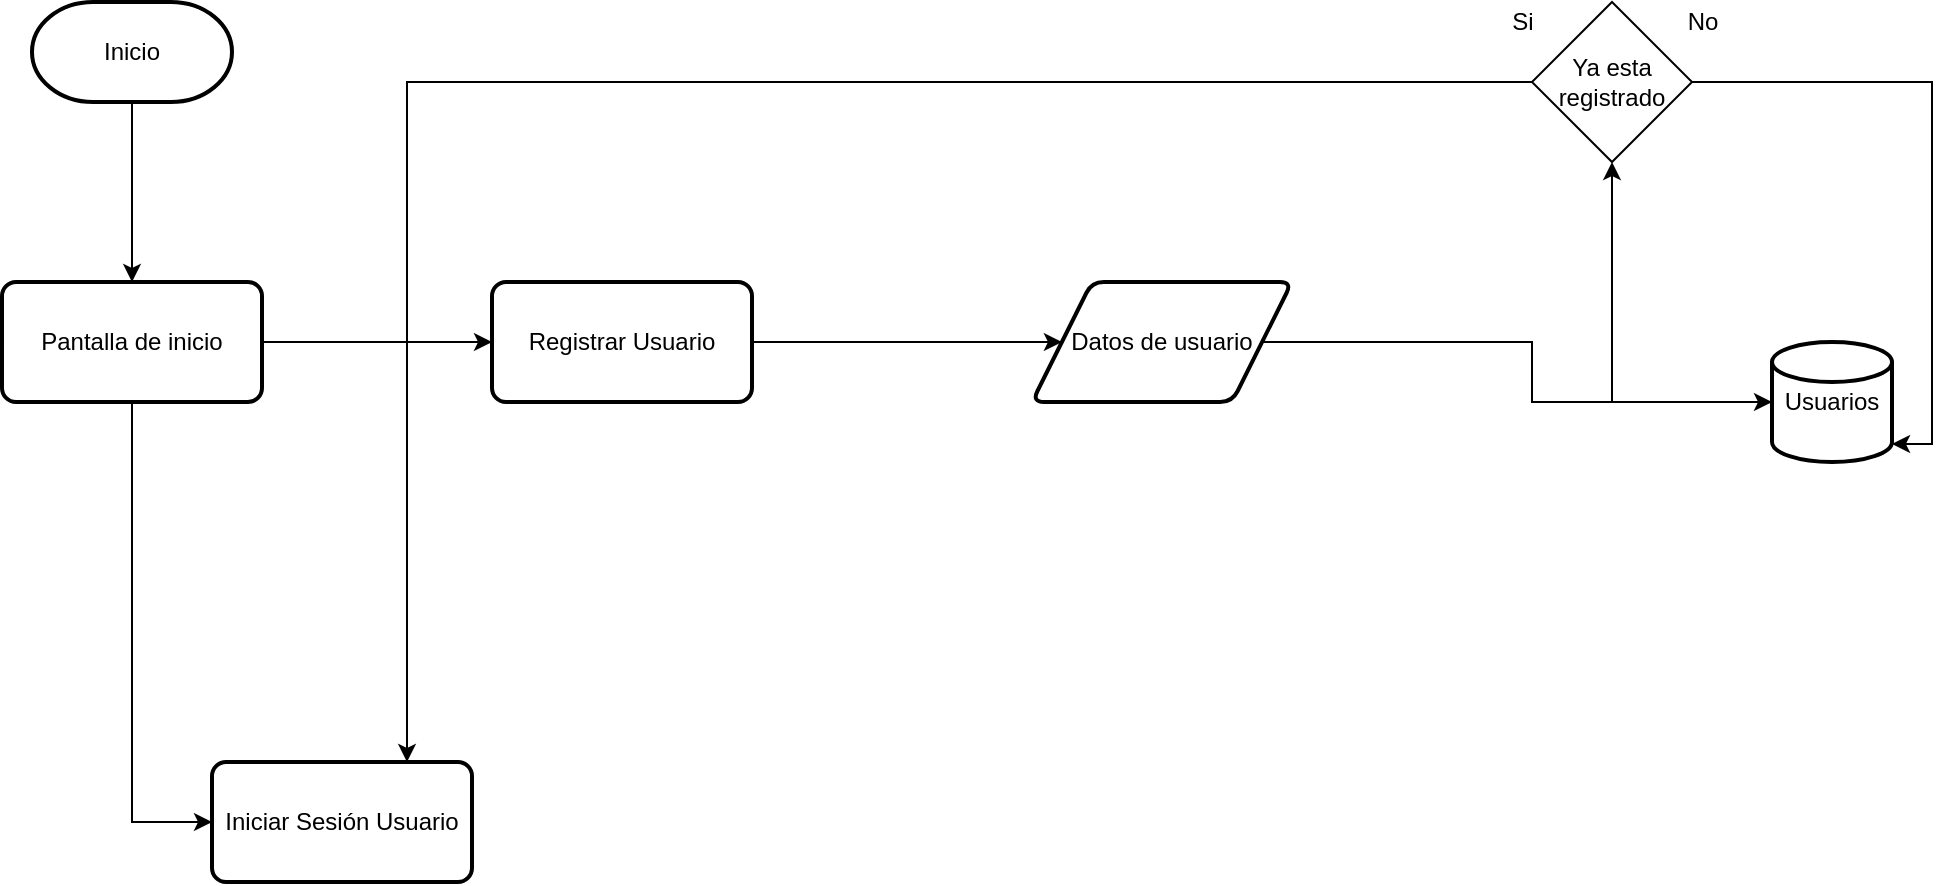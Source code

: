 <mxfile version="13.7.8" type="github">
  <diagram id="FviH7WdWDiOahbcqMCGG" name="Página-1">
    <mxGraphModel dx="1108" dy="455" grid="1" gridSize="10" guides="1" tooltips="1" connect="1" arrows="1" fold="1" page="1" pageScale="1" pageWidth="827" pageHeight="1169" math="0" shadow="0">
      <root>
        <mxCell id="0" />
        <mxCell id="1" parent="0" />
        <mxCell id="L3_cZmDm4OvMKgg9Aqrz-6" style="edgeStyle=orthogonalEdgeStyle;rounded=0;orthogonalLoop=1;jettySize=auto;html=1;entryX=0.5;entryY=0;entryDx=0;entryDy=0;" parent="1" source="L3_cZmDm4OvMKgg9Aqrz-1" target="L3_cZmDm4OvMKgg9Aqrz-2" edge="1">
          <mxGeometry relative="1" as="geometry" />
        </mxCell>
        <mxCell id="L3_cZmDm4OvMKgg9Aqrz-1" value="Inicio" style="strokeWidth=2;html=1;shape=mxgraph.flowchart.terminator;whiteSpace=wrap;" parent="1" vertex="1">
          <mxGeometry x="40" y="20" width="100" height="50" as="geometry" />
        </mxCell>
        <mxCell id="L3_cZmDm4OvMKgg9Aqrz-7" style="edgeStyle=orthogonalEdgeStyle;rounded=0;orthogonalLoop=1;jettySize=auto;html=1;exitX=1;exitY=0.5;exitDx=0;exitDy=0;entryX=0;entryY=0.5;entryDx=0;entryDy=0;" parent="1" source="L3_cZmDm4OvMKgg9Aqrz-2" target="L3_cZmDm4OvMKgg9Aqrz-3" edge="1">
          <mxGeometry relative="1" as="geometry" />
        </mxCell>
        <mxCell id="L3_cZmDm4OvMKgg9Aqrz-8" style="edgeStyle=orthogonalEdgeStyle;rounded=0;orthogonalLoop=1;jettySize=auto;html=1;entryX=0;entryY=0.5;entryDx=0;entryDy=0;" parent="1" source="L3_cZmDm4OvMKgg9Aqrz-2" target="L3_cZmDm4OvMKgg9Aqrz-4" edge="1">
          <mxGeometry relative="1" as="geometry" />
        </mxCell>
        <mxCell id="L3_cZmDm4OvMKgg9Aqrz-2" value="Pantalla de inicio" style="rounded=1;whiteSpace=wrap;html=1;absoluteArcSize=1;arcSize=14;strokeWidth=2;" parent="1" vertex="1">
          <mxGeometry x="25" y="160" width="130" height="60" as="geometry" />
        </mxCell>
        <mxCell id="NvFKjDnqOkrlTLwATZRl-10" style="edgeStyle=orthogonalEdgeStyle;rounded=0;orthogonalLoop=1;jettySize=auto;html=1;entryX=0;entryY=0.5;entryDx=0;entryDy=0;" parent="1" source="L3_cZmDm4OvMKgg9Aqrz-3" target="NvFKjDnqOkrlTLwATZRl-9" edge="1">
          <mxGeometry relative="1" as="geometry" />
        </mxCell>
        <mxCell id="L3_cZmDm4OvMKgg9Aqrz-3" value="Registrar Usuario" style="rounded=1;whiteSpace=wrap;html=1;absoluteArcSize=1;arcSize=14;strokeWidth=2;" parent="1" vertex="1">
          <mxGeometry x="270" y="160" width="130" height="60" as="geometry" />
        </mxCell>
        <mxCell id="L3_cZmDm4OvMKgg9Aqrz-4" value="Iniciar Sesión Usuario" style="rounded=1;whiteSpace=wrap;html=1;absoluteArcSize=1;arcSize=14;strokeWidth=2;" parent="1" vertex="1">
          <mxGeometry x="130" y="400" width="130" height="60" as="geometry" />
        </mxCell>
        <mxCell id="NvFKjDnqOkrlTLwATZRl-6" style="edgeStyle=orthogonalEdgeStyle;rounded=0;orthogonalLoop=1;jettySize=auto;html=1;" parent="1" source="L3_cZmDm4OvMKgg9Aqrz-9" target="NvFKjDnqOkrlTLwATZRl-1" edge="1">
          <mxGeometry relative="1" as="geometry" />
        </mxCell>
        <mxCell id="L3_cZmDm4OvMKgg9Aqrz-9" value="Usuarios" style="strokeWidth=2;html=1;shape=mxgraph.flowchart.database;whiteSpace=wrap;" parent="1" vertex="1">
          <mxGeometry x="910" y="190" width="60" height="60" as="geometry" />
        </mxCell>
        <mxCell id="NvFKjDnqOkrlTLwATZRl-7" style="edgeStyle=orthogonalEdgeStyle;rounded=0;orthogonalLoop=1;jettySize=auto;html=1;exitX=1;exitY=0.5;exitDx=0;exitDy=0;entryX=1;entryY=0.85;entryDx=0;entryDy=0;entryPerimeter=0;" parent="1" source="NvFKjDnqOkrlTLwATZRl-1" target="L3_cZmDm4OvMKgg9Aqrz-9" edge="1">
          <mxGeometry relative="1" as="geometry" />
        </mxCell>
        <mxCell id="NvFKjDnqOkrlTLwATZRl-8" style="edgeStyle=orthogonalEdgeStyle;rounded=0;orthogonalLoop=1;jettySize=auto;html=1;entryX=0.75;entryY=0;entryDx=0;entryDy=0;" parent="1" source="NvFKjDnqOkrlTLwATZRl-1" target="L3_cZmDm4OvMKgg9Aqrz-4" edge="1">
          <mxGeometry relative="1" as="geometry" />
        </mxCell>
        <mxCell id="NvFKjDnqOkrlTLwATZRl-1" value="Ya esta registrado" style="rhombus;whiteSpace=wrap;html=1;" parent="1" vertex="1">
          <mxGeometry x="790" y="20" width="80" height="80" as="geometry" />
        </mxCell>
        <mxCell id="NvFKjDnqOkrlTLwATZRl-3" value="No" style="text;html=1;align=center;verticalAlign=middle;resizable=0;points=[];autosize=1;" parent="1" vertex="1">
          <mxGeometry x="860" y="20" width="30" height="20" as="geometry" />
        </mxCell>
        <mxCell id="NvFKjDnqOkrlTLwATZRl-5" value="Si" style="text;html=1;align=center;verticalAlign=middle;resizable=0;points=[];autosize=1;" parent="1" vertex="1">
          <mxGeometry x="770" y="20" width="30" height="20" as="geometry" />
        </mxCell>
        <mxCell id="V6xglCxnCICqA_mt9Ce--2" style="edgeStyle=orthogonalEdgeStyle;rounded=0;orthogonalLoop=1;jettySize=auto;html=1;" edge="1" parent="1" source="NvFKjDnqOkrlTLwATZRl-9" target="L3_cZmDm4OvMKgg9Aqrz-9">
          <mxGeometry relative="1" as="geometry">
            <mxPoint x="770" y="250" as="targetPoint" />
          </mxGeometry>
        </mxCell>
        <mxCell id="NvFKjDnqOkrlTLwATZRl-9" value="Datos de usuario" style="shape=parallelogram;html=1;strokeWidth=2;perimeter=parallelogramPerimeter;whiteSpace=wrap;rounded=1;arcSize=12;size=0.23;" parent="1" vertex="1">
          <mxGeometry x="540" y="160" width="130" height="60" as="geometry" />
        </mxCell>
      </root>
    </mxGraphModel>
  </diagram>
</mxfile>
